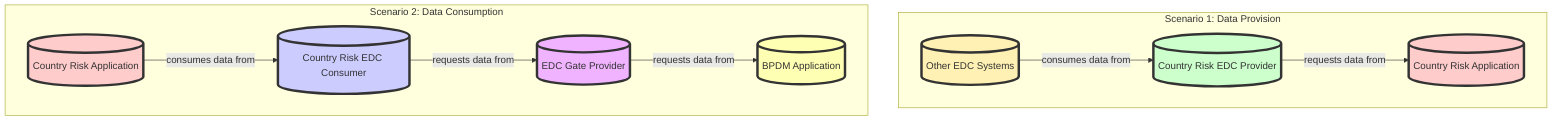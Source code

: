 graph TD
    %% Scenario 1: Data Provision
    subgraph S1["Scenario 1: Data Provision"]
        OtherEDCSystems[("Other EDC Systems")]:::otherStyle -->|consumes data from| EDCProviderCR[("Country Risk EDC Provider")]:::providerStyle
        EDCProviderCR -->|requests data from| CRApp[("Country Risk Application")]:::appStyle
    end

    %% Scenario 2: Data Consumption
    subgraph S2["Scenario 2: Data Consumption"]
        CRApp2[("Country Risk Application")]:::appStyle -->|consumes data from| EDCC[("Country Risk EDC Consumer")]:::consumerStyle
        EDCC -->|requests data from| EDCGateProvider[("EDC Gate Provider")]:::gateStyle
        EDCGateProvider -->|requests data from| BPDM[("BPDM Application")]:::bpdmStyle
    end

    classDef appStyle fill:#ffcccc,stroke:#333,stroke-width:4px;
    classDef providerStyle fill:#ccffcc,stroke:#333,stroke-width:4px;
    classDef consumerStyle fill:#ccccff,stroke:#333,stroke-width:4px;
    classDef otherStyle fill:#fff0b3,stroke:#333,stroke-width:4px;
    classDef gateStyle fill:#f0b3ff,stroke:#333,stroke-width:4px;
    classDef bpdmStyle fill:#ffffb3,stroke:#333,stroke-width:4px;